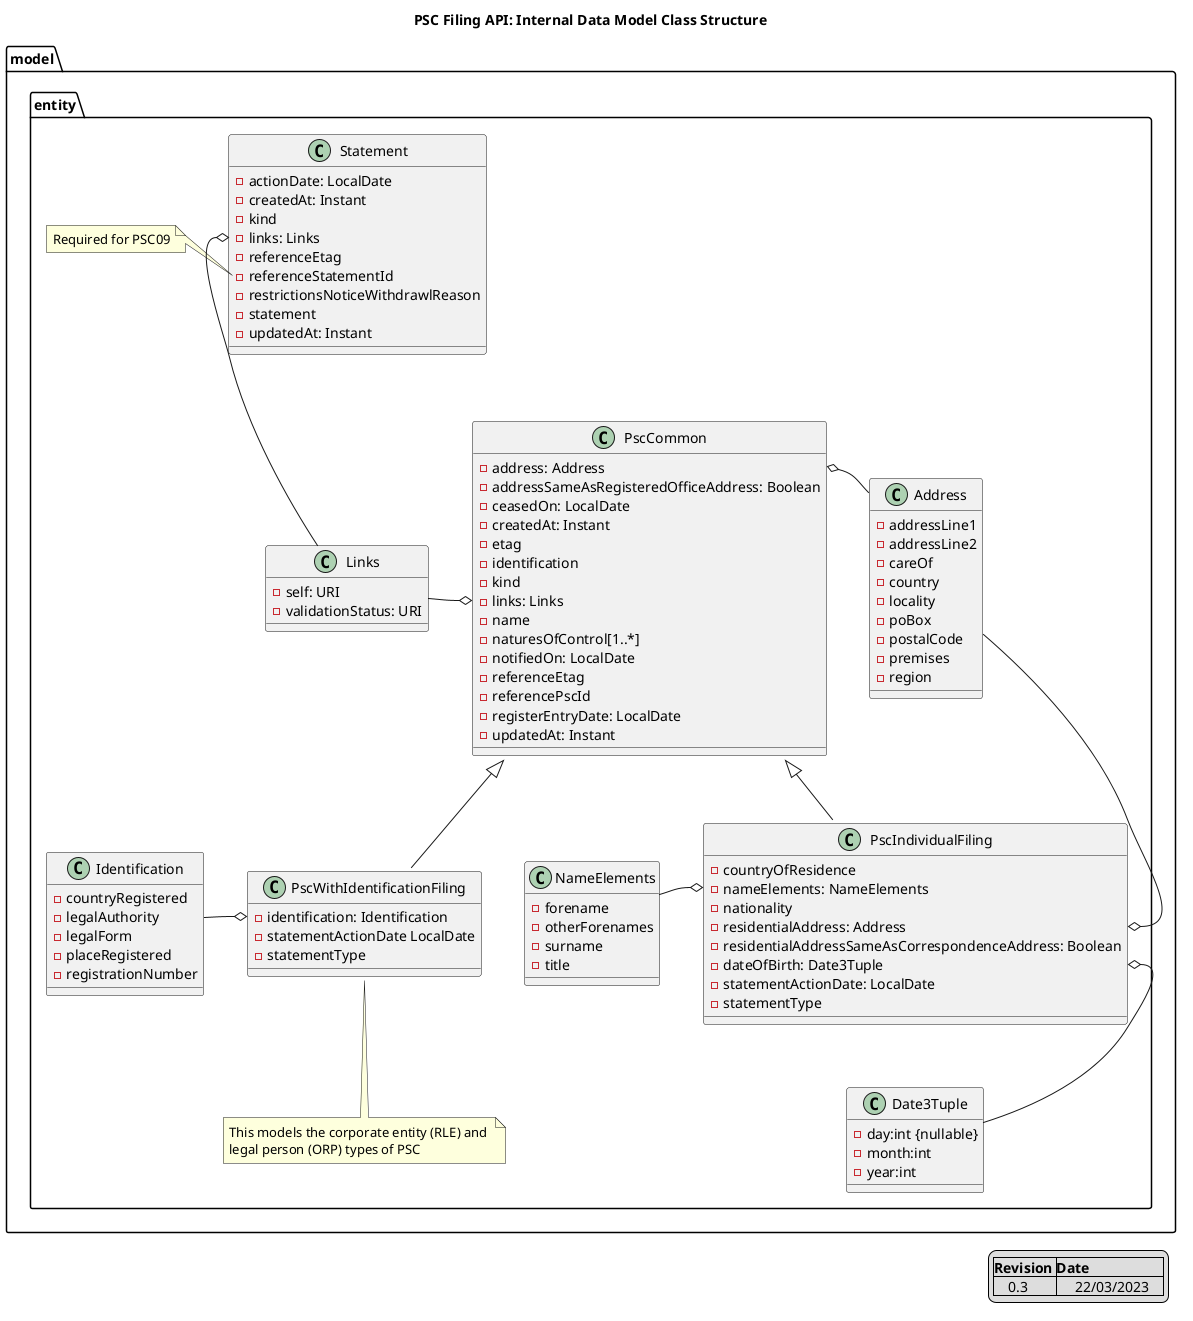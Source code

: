 @startuml

title PSC Filing API: Internal Data Model Class Structure

'skinparam style strictuml

legend right
|=Revision |=Date |
|    0.3    |     22/03/2023    |
end legend

    package "model" {

        package "entity" {

           class PscCommon {
             -address: Address
             -addressSameAsRegisteredOfficeAddress: Boolean
             -ceasedOn: LocalDate
             -createdAt: Instant
             -etag
             -identification
             -kind
             -links: Links
             -name
             -naturesOfControl[1..*]
             -notifiedOn: LocalDate
             -referenceEtag
             -referencePscId
             -registerEntryDate: LocalDate
             -updatedAt: Instant
           }

           class PscWithIdentificationFiling extends PscCommon {
             -identification: Identification
             -statementActionDate LocalDate
             -statementType
           }

           note "This models the corporate entity (RLE) and \nlegal person (ORP) types of PSC" as Note1
           PscWithIdentificationFiling .. Note1

           class PscIndividualFiling extends PscCommon {
                -countryOfResidence
                -nameElements: NameElements
                -nationality
                -residentialAddress: Address
                -residentialAddressSameAsCorrespondenceAddress: Boolean
                -dateOfBirth: Date3Tuple
                -statementActionDate: LocalDate
                -statementType
           }

            class Address {
                -addressLine1
                -addressLine2
                -careOf
                -country
                -locality
                -poBox
                -postalCode
                -premises
                -region
            }
    
            class Date3Tuple {
                -day:int {nullable}
                -month:int
                -year:int
            }

            class Identification {
                -countryRegistered
                -legalAuthority
                -legalForm
                -placeRegistered
                -registrationNumber
            }
   
            class NameElements {
                -forename
                -otherForenames
                -surname
                -title
            }
   
            class Statement {
                -actionDate: LocalDate
                -createdAt: Instant
                -kind
                -links: Links
                -referenceEtag
                -referenceStatementId
                -restrictionsNoticeWithdrawlReason
                -statement
                -updatedAt: Instant
            }

            class Links {
                -self: URI
                -validationStatus: URI
            }

         note left of Statement::referenceStatementId
                Required for PSC09
           end note

            NameElements -o PscIndividualFiling::nameElements
            Identification -o PscWithIdentificationFiling::identification
            PscCommon::address o- Address
            Links -o PscCommon::links
            Address --o PscIndividualFiling::residentialAddress
            PscIndividualFiling::dateOfBirth o-- Date3Tuple
            Statement::links o-- Links

           }
    }

@enduml